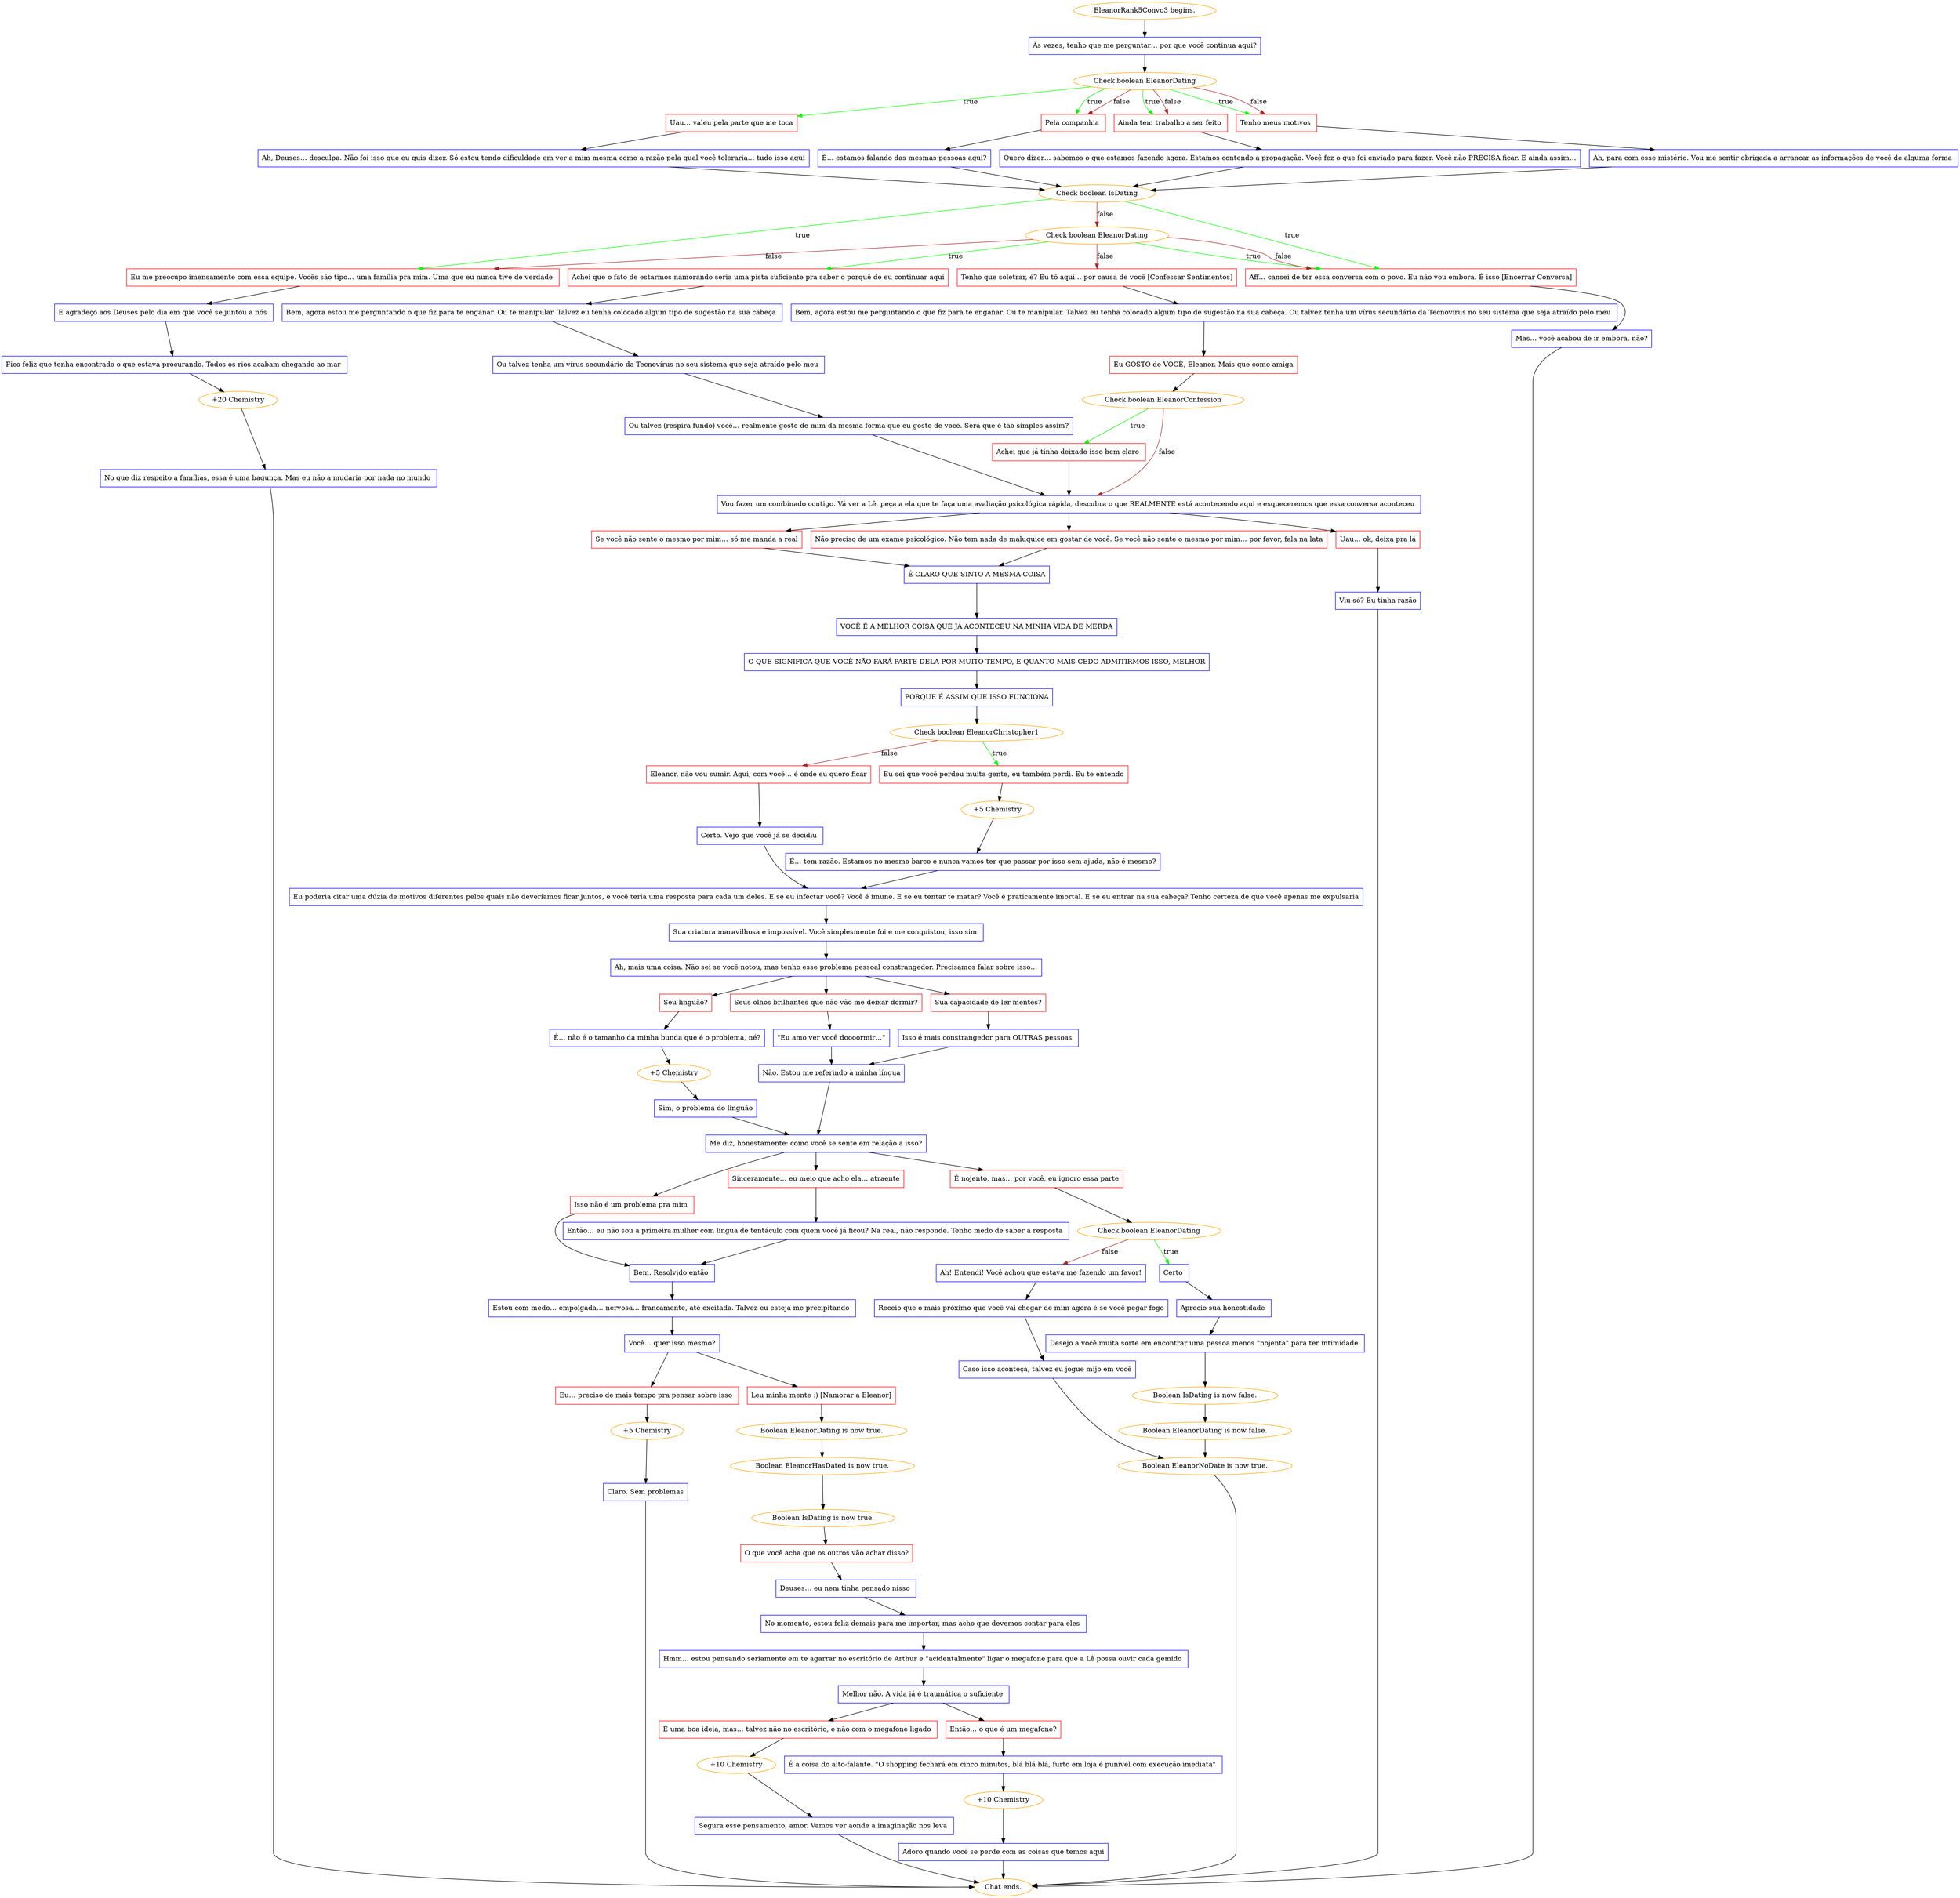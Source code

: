 digraph {
	"EleanorRank5Convo3 begins." [color=orange];
		"EleanorRank5Convo3 begins." -> j3242536757;
	j3242536757 [label="Às vezes, tenho que me perguntar… por que você continua aqui?",shape=box,color=blue];
		j3242536757 -> j1105820008;
	j1105820008 [label="Check boolean EleanorDating",color=orange];
		j1105820008 -> j2563855823 [label=true,color=green];
		j1105820008 -> j3674861252 [label=true,color=green];
		j1105820008 -> j1157966640 [label=true,color=green];
		j1105820008 -> j258954319 [label=true,color=green];
		j1105820008 -> j3674861252 [label=false,color=brown];
		j1105820008 -> j1157966640 [label=false,color=brown];
		j1105820008 -> j258954319 [label=false,color=brown];
	j2563855823 [label="Uau… valeu pela parte que me toca",shape=box,color=red];
		j2563855823 -> j337933586;
	j3674861252 [label="Pela companhia ",shape=box,color=red];
		j3674861252 -> j2345641628;
	j1157966640 [label="Ainda tem trabalho a ser feito ",shape=box,color=red];
		j1157966640 -> j460183829;
	j258954319 [label="Tenho meus motivos ",shape=box,color=red];
		j258954319 -> j2603433903;
	j337933586 [label="Ah, Deuses… desculpa. Não foi isso que eu quis dizer. Só estou tendo dificuldade em ver a mim mesma como a razão pela qual você toleraria… tudo isso aqui",shape=box,color=blue];
		j337933586 -> j948818843;
	j2345641628 [label="É… estamos falando das mesmas pessoas aqui?",shape=box,color=blue];
		j2345641628 -> j948818843;
	j460183829 [label="Quero dizer… sabemos o que estamos fazendo agora. Estamos contendo a propagação. Você fez o que foi enviado para fazer. Você não PRECISA ficar. E ainda assim…",shape=box,color=blue];
		j460183829 -> j948818843;
	j2603433903 [label="Ah, para com esse mistério. Vou me sentir obrigada a arrancar as informações de você de alguma forma ",shape=box,color=blue];
		j2603433903 -> j948818843;
	j948818843 [label="Check boolean IsDating",color=orange];
		j948818843 -> j1120214000 [label=true,color=green];
		j948818843 -> j4134585106 [label=true,color=green];
		j948818843 -> j125273988 [label=false,color=brown];
	j1120214000 [label="Aff… cansei de ter essa conversa com o povo. Eu não vou embora. É isso [Encerrar Conversa]",shape=box,color=red];
		j1120214000 -> j1470385767;
	j4134585106 [label="Eu me preocupo imensamente com essa equipe. Vocês são tipo… uma família pra mim. Uma que eu nunca tive de verdade ",shape=box,color=red];
		j4134585106 -> j2271744513;
	j125273988 [label="Check boolean EleanorDating",color=orange];
		j125273988 -> j2310971107 [label=true,color=green];
		j125273988 -> j1120214000 [label=true,color=green];
		j125273988 -> j4122526330 [label=false,color=brown];
		j125273988 -> j4134585106 [label=false,color=brown];
		j125273988 -> j1120214000 [label=false,color=brown];
	j1470385767 [label="Mas… você acabou de ir embora, não?",shape=box,color=blue];
		j1470385767 -> "Chat ends.";
	j2271744513 [label="E agradeço aos Deuses pelo dia em que você se juntou a nós ",shape=box,color=blue];
		j2271744513 -> j2443435372;
	j2310971107 [label="Achei que o fato de estarmos namorando seria uma pista suficiente pra saber o porquê de eu continuar aqui",shape=box,color=red];
		j2310971107 -> j4155238350;
	j4122526330 [label="Tenho que soletrar, é? Eu tô aqui… por causa de você [Confessar Sentimentos]",shape=box,color=red];
		j4122526330 -> j1698158823;
	"Chat ends." [color=orange];
	j2443435372 [label="Fico feliz que tenha encontrado o que estava procurando. Todos os rios acabam chegando ao mar ",shape=box,color=blue];
		j2443435372 -> j1414476861;
	j4155238350 [label="Bem, agora estou me perguntando o que fiz para te enganar. Ou te manipular. Talvez eu tenha colocado algum tipo de sugestão na sua cabeça ",shape=box,color=blue];
		j4155238350 -> j199118038;
	j1698158823 [label="Bem, agora estou me perguntando o que fiz para te enganar. Ou te manipular. Talvez eu tenha colocado algum tipo de sugestão na sua cabeça. Ou talvez tenha um vírus secundário da Tecnovírus no seu sistema que seja atraído pelo meu ",shape=box,color=blue];
		j1698158823 -> j1623845945;
	j1414476861 [label="+20 Chemistry",color=orange];
		j1414476861 -> j842672067;
	j199118038 [label="Ou talvez tenha um vírus secundário da Tecnovírus no seu sistema que seja atraído pelo meu ",shape=box,color=blue];
		j199118038 -> j1522775818;
	j1623845945 [label="Eu GOSTO de VOCÊ, Eleanor. Mais que como amiga",shape=box,color=red];
		j1623845945 -> j2084162130;
	j842672067 [label="No que diz respeito a famílias, essa é uma bagunça. Mas eu não a mudaria por nada no mundo ",shape=box,color=blue];
		j842672067 -> "Chat ends.";
	j1522775818 [label="Ou talvez (respira fundo) você… realmente goste de mim da mesma forma que eu gosto de você. Será que é tão simples assim?",shape=box,color=blue];
		j1522775818 -> j1467590902;
	j2084162130 [label="Check boolean EleanorConfession",color=orange];
		j2084162130 -> j3974820299 [label=true,color=green];
		j2084162130 -> j1467590902 [label=false,color=brown];
	j1467590902 [label="Vou fazer um combinado contigo. Vá ver a Lê, peça a ela que te faça uma avaliação psicológica rápida, descubra o que REALMENTE está acontecendo aqui e esqueceremos que essa conversa aconteceu ",shape=box,color=blue];
		j1467590902 -> j3803073757;
		j1467590902 -> j252625635;
		j1467590902 -> j4048165133;
	j3974820299 [label="Achei que já tinha deixado isso bem claro ",shape=box,color=red];
		j3974820299 -> j1467590902;
	j3803073757 [label="Não preciso de um exame psicológico. Não tem nada de maluquice em gostar de você. Se você não sente o mesmo por mim… por favor, fala na lata",shape=box,color=red];
		j3803073757 -> j4261054487;
	j252625635 [label="Se você não sente o mesmo por mim… só me manda a real",shape=box,color=red];
		j252625635 -> j4261054487;
	j4048165133 [label="Uau… ok, deixa pra lá",shape=box,color=red];
		j4048165133 -> j615005901;
	j4261054487 [label="É CLARO QUE SINTO A MESMA COISA",shape=box,color=blue];
		j4261054487 -> j276228340;
	j615005901 [label="Viu só? Eu tinha razão",shape=box,color=blue];
		j615005901 -> "Chat ends.";
	j276228340 [label="VOCÊ É A MELHOR COISA QUE JÁ ACONTECEU NA MINHA VIDA DE MERDA",shape=box,color=blue];
		j276228340 -> j3465451807;
	j3465451807 [label="O QUE SIGNIFICA QUE VOCÊ NÃO FARÁ PARTE DELA POR MUITO TEMPO, E QUANTO MAIS CEDO ADMITIRMOS ISSO, MELHOR",shape=box,color=blue];
		j3465451807 -> j2467329816;
	j2467329816 [label="PORQUE É ASSIM QUE ISSO FUNCIONA",shape=box,color=blue];
		j2467329816 -> j2953212660;
	j2953212660 [label="Check boolean EleanorChristopher1",color=orange];
		j2953212660 -> j1413995730 [label=true,color=green];
		j2953212660 -> j4062868460 [label=false,color=brown];
	j1413995730 [label="Eu sei que você perdeu muita gente, eu também perdi. Eu te entendo",shape=box,color=red];
		j1413995730 -> j1584417092;
	j4062868460 [label="Eleanor, não vou sumir. Aqui, com você… é onde eu quero ficar",shape=box,color=red];
		j4062868460 -> j2511828236;
	j1584417092 [label="+5 Chemistry",color=orange];
		j1584417092 -> j1213207912;
	j2511828236 [label="Certo. Vejo que você já se decidiu ",shape=box,color=blue];
		j2511828236 -> j3863831087;
	j1213207912 [label="É… tem razão. Estamos no mesmo barco e nunca vamos ter que passar por isso sem ajuda, não é mesmo?",shape=box,color=blue];
		j1213207912 -> j3863831087;
	j3863831087 [label="Eu poderia citar uma dúzia de motivos diferentes pelos quais não deveríamos ficar juntos, e você teria uma resposta para cada um deles. E se eu infectar você? Você é imune. E se eu tentar te matar? Você é praticamente imortal. E se eu entrar na sua cabeça? Tenho certeza de que você apenas me expulsaria",shape=box,color=blue];
		j3863831087 -> j712163534;
	j712163534 [label="Sua criatura maravilhosa e impossível. Você simplesmente foi e me conquistou, isso sim ",shape=box,color=blue];
		j712163534 -> j846274727;
	j846274727 [label="Ah, mais uma coisa. Não sei se você notou, mas tenho esse problema pessoal constrangedor. Precisamos falar sobre isso…",shape=box,color=blue];
		j846274727 -> j66173345;
		j846274727 -> j1313135552;
		j846274727 -> j3450211758;
	j66173345 [label="Seus olhos brilhantes que não vão me deixar dormir?",shape=box,color=red];
		j66173345 -> j726192035;
	j1313135552 [label="Sua capacidade de ler mentes?",shape=box,color=red];
		j1313135552 -> j1891915265;
	j3450211758 [label="Seu linguão?",shape=box,color=red];
		j3450211758 -> j4062187678;
	j726192035 [label="\"Eu amo ver você doooormir…\"",shape=box,color=blue];
		j726192035 -> j2518914963;
	j1891915265 [label="Isso é mais constrangedor para OUTRAS pessoas ",shape=box,color=blue];
		j1891915265 -> j2518914963;
	j4062187678 [label="É… não é o tamanho da minha bunda que é o problema, né?",shape=box,color=blue];
		j4062187678 -> j2325280720;
	j2518914963 [label="Não. Estou me referindo à minha língua",shape=box,color=blue];
		j2518914963 -> j3740950915;
	j2325280720 [label="+5 Chemistry",color=orange];
		j2325280720 -> j611314370;
	j3740950915 [label="Me diz, honestamente: como você se sente em relação a isso?",shape=box,color=blue];
		j3740950915 -> j2010217005;
		j3740950915 -> j3507408733;
		j3740950915 -> j877194111;
	j611314370 [label="Sim, o problema do linguão",shape=box,color=blue];
		j611314370 -> j3740950915;
	j2010217005 [label="É nojento, mas… por você, eu ignoro essa parte",shape=box,color=red];
		j2010217005 -> j737588234;
	j3507408733 [label="Isso não é um problema pra mim ",shape=box,color=red];
		j3507408733 -> j313467327;
	j877194111 [label="Sinceramente… eu meio que acho ela… atraente",shape=box,color=red];
		j877194111 -> j2672423416;
	j737588234 [label="Check boolean EleanorDating",color=orange];
		j737588234 -> j2807239587 [label=true,color=green];
		j737588234 -> j872725225 [label=false,color=brown];
	j313467327 [label="Bem. Resolvido então ",shape=box,color=blue];
		j313467327 -> j1065125459;
	j2672423416 [label="Então… eu não sou a primeira mulher com língua de tentáculo com quem você já ficou? Na real, não responde. Tenho medo de saber a resposta ",shape=box,color=blue];
		j2672423416 -> j313467327;
	j2807239587 [label="Certo ",shape=box,color=blue];
		j2807239587 -> j2511713463;
	j872725225 [label="Ah! Entendi! Você achou que estava me fazendo um favor!",shape=box,color=blue];
		j872725225 -> j560614024;
	j1065125459 [label="Estou com medo… empolgada… nervosa… francamente, até excitada. Talvez eu esteja me precipitando ",shape=box,color=blue];
		j1065125459 -> j2824939996;
	j2511713463 [label="Aprecio sua honestidade ",shape=box,color=blue];
		j2511713463 -> j520652337;
	j560614024 [label="Receio que o mais próximo que você vai chegar de mim agora é se você pegar fogo",shape=box,color=blue];
		j560614024 -> j1293537629;
	j2824939996 [label="Você… quer isso mesmo?",shape=box,color=blue];
		j2824939996 -> j3939245409;
		j2824939996 -> j236998782;
	j520652337 [label="Desejo a você muita sorte em encontrar uma pessoa menos \"nojenta\" para ter intimidade ",shape=box,color=blue];
		j520652337 -> j3127028283;
	j1293537629 [label="Caso isso aconteça, talvez eu jogue mijo em você",shape=box,color=blue];
		j1293537629 -> j2728200779;
	j3939245409 [label="Leu minha mente :) [Namorar a Eleanor]",shape=box,color=red];
		j3939245409 -> j3237789821;
	j236998782 [label="Eu… preciso de mais tempo pra pensar sobre isso ",shape=box,color=red];
		j236998782 -> j3257890869;
	j3127028283 [label="Boolean IsDating is now false.",color=orange];
		j3127028283 -> j3856107511;
	j2728200779 [label="Boolean EleanorNoDate is now true.",color=orange];
		j2728200779 -> "Chat ends.";
	j3237789821 [label="Boolean EleanorDating is now true.",color=orange];
		j3237789821 -> j2798701926;
	j3257890869 [label="+5 Chemistry",color=orange];
		j3257890869 -> j124453218;
	j3856107511 [label="Boolean EleanorDating is now false.",color=orange];
		j3856107511 -> j2728200779;
	j2798701926 [label="Boolean EleanorHasDated is now true.",color=orange];
		j2798701926 -> j3625268253;
	j124453218 [label="Claro. Sem problemas",shape=box,color=blue];
		j124453218 -> "Chat ends.";
	j3625268253 [label="Boolean IsDating is now true.",color=orange];
		j3625268253 -> j487357285;
	j487357285 [label="O que você acha que os outros vão achar disso?",shape=box,color=red];
		j487357285 -> j3563135821;
	j3563135821 [label="Deuses… eu nem tinha pensado nisso ",shape=box,color=blue];
		j3563135821 -> j2962837494;
	j2962837494 [label="No momento, estou feliz demais para me importar, mas acho que devemos contar para eles ",shape=box,color=blue];
		j2962837494 -> j3953195832;
	j3953195832 [label="Hmm… estou pensando seriamente em te agarrar no escritório de Arthur e \"acidentalmente\" ligar o megafone para que a Lê possa ouvir cada gemido ",shape=box,color=blue];
		j3953195832 -> j3270718148;
	j3270718148 [label="Melhor não. A vida já é traumática o suficiente ",shape=box,color=blue];
		j3270718148 -> j1385677305;
		j3270718148 -> j1802116951;
	j1385677305 [label="É uma boa ideia, mas… talvez não no escritório, e não com o megafone ligado ",shape=box,color=red];
		j1385677305 -> j2525574242;
	j1802116951 [label="Então… o que é um megafone?",shape=box,color=red];
		j1802116951 -> j2209432844;
	j2525574242 [label="+10 Chemistry",color=orange];
		j2525574242 -> j2807910540;
	j2209432844 [label="É a coisa do alto-falante. \"O shopping fechará em cinco minutos, blá blá blá, furto em loja é punível com execução imediata\" ",shape=box,color=blue];
		j2209432844 -> j2665295024;
	j2807910540 [label="Segura esse pensamento, amor. Vamos ver aonde a imaginação nos leva ",shape=box,color=blue];
		j2807910540 -> "Chat ends.";
	j2665295024 [label="+10 Chemistry",color=orange];
		j2665295024 -> j57768262;
	j57768262 [label="Adoro quando você se perde com as coisas que temos aqui",shape=box,color=blue];
		j57768262 -> "Chat ends.";
}